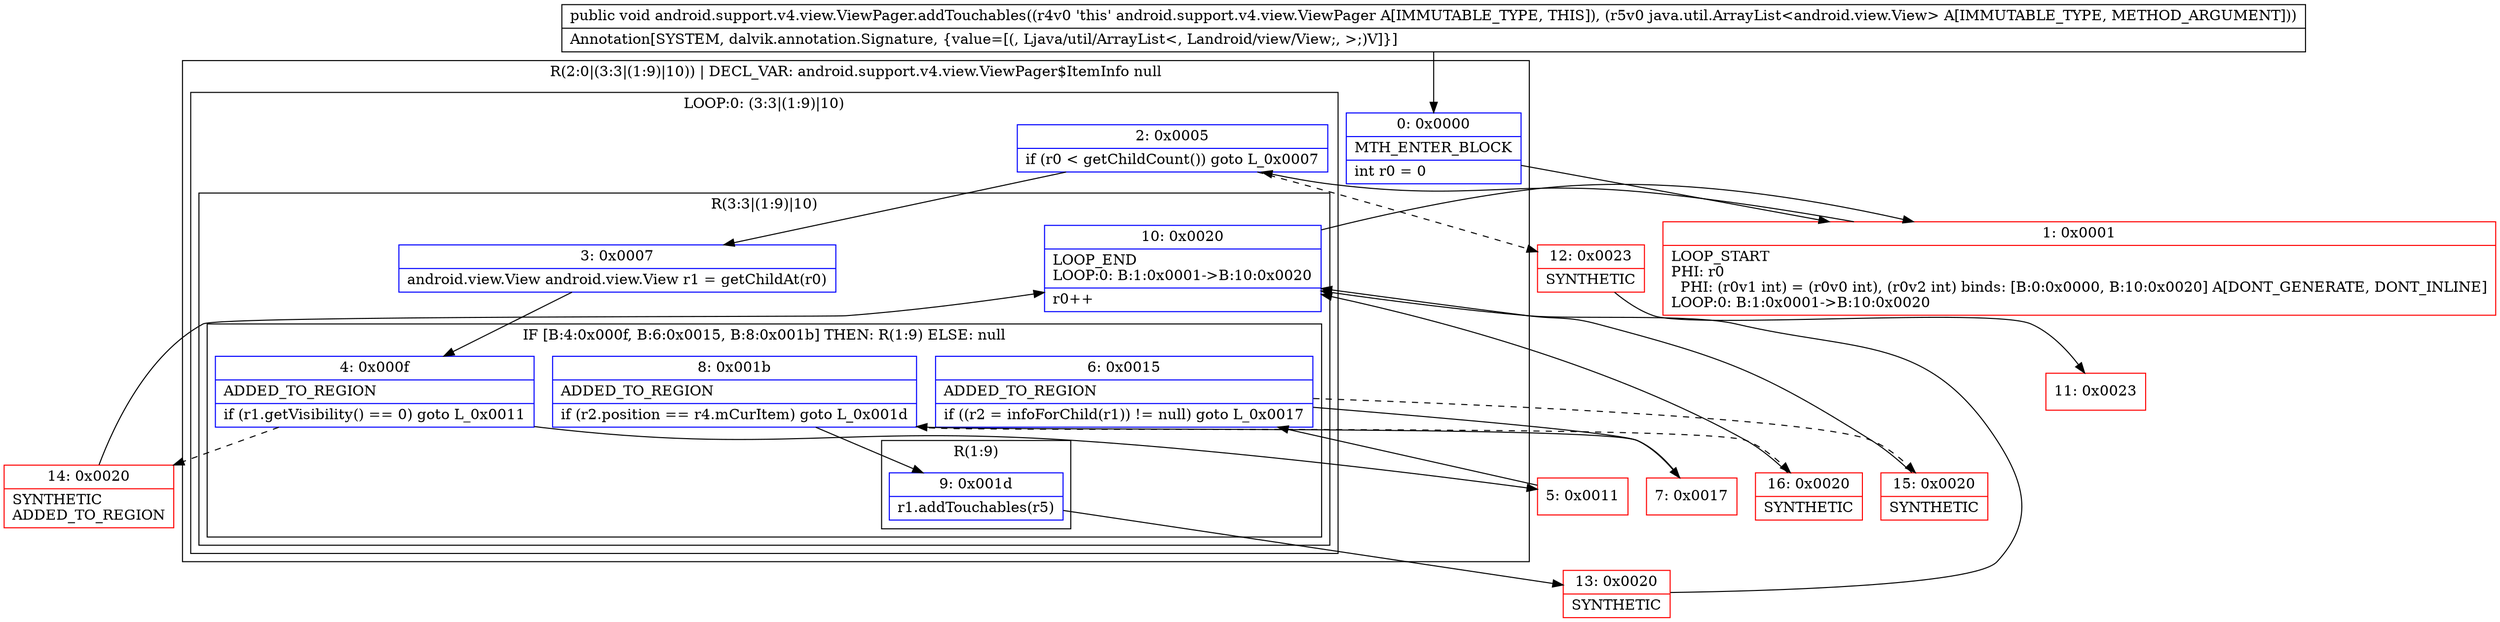 digraph "CFG forandroid.support.v4.view.ViewPager.addTouchables(Ljava\/util\/ArrayList;)V" {
subgraph cluster_Region_1641030896 {
label = "R(2:0|(3:3|(1:9)|10)) | DECL_VAR: android.support.v4.view.ViewPager$ItemInfo null\l";
node [shape=record,color=blue];
Node_0 [shape=record,label="{0\:\ 0x0000|MTH_ENTER_BLOCK\l|int r0 = 0\l}"];
subgraph cluster_LoopRegion_1259631758 {
label = "LOOP:0: (3:3|(1:9)|10)";
node [shape=record,color=blue];
Node_2 [shape=record,label="{2\:\ 0x0005|if (r0 \< getChildCount()) goto L_0x0007\l}"];
subgraph cluster_Region_1477295055 {
label = "R(3:3|(1:9)|10)";
node [shape=record,color=blue];
Node_3 [shape=record,label="{3\:\ 0x0007|android.view.View android.view.View r1 = getChildAt(r0)\l}"];
subgraph cluster_IfRegion_1200423396 {
label = "IF [B:4:0x000f, B:6:0x0015, B:8:0x001b] THEN: R(1:9) ELSE: null";
node [shape=record,color=blue];
Node_4 [shape=record,label="{4\:\ 0x000f|ADDED_TO_REGION\l|if (r1.getVisibility() == 0) goto L_0x0011\l}"];
Node_6 [shape=record,label="{6\:\ 0x0015|ADDED_TO_REGION\l|if ((r2 = infoForChild(r1)) != null) goto L_0x0017\l}"];
Node_8 [shape=record,label="{8\:\ 0x001b|ADDED_TO_REGION\l|if (r2.position == r4.mCurItem) goto L_0x001d\l}"];
subgraph cluster_Region_656034369 {
label = "R(1:9)";
node [shape=record,color=blue];
Node_9 [shape=record,label="{9\:\ 0x001d|r1.addTouchables(r5)\l}"];
}
}
Node_10 [shape=record,label="{10\:\ 0x0020|LOOP_END\lLOOP:0: B:1:0x0001\-\>B:10:0x0020\l|r0++\l}"];
}
}
}
Node_1 [shape=record,color=red,label="{1\:\ 0x0001|LOOP_START\lPHI: r0 \l  PHI: (r0v1 int) = (r0v0 int), (r0v2 int) binds: [B:0:0x0000, B:10:0x0020] A[DONT_GENERATE, DONT_INLINE]\lLOOP:0: B:1:0x0001\-\>B:10:0x0020\l}"];
Node_5 [shape=record,color=red,label="{5\:\ 0x0011}"];
Node_7 [shape=record,color=red,label="{7\:\ 0x0017}"];
Node_11 [shape=record,color=red,label="{11\:\ 0x0023}"];
Node_12 [shape=record,color=red,label="{12\:\ 0x0023|SYNTHETIC\l}"];
Node_13 [shape=record,color=red,label="{13\:\ 0x0020|SYNTHETIC\l}"];
Node_14 [shape=record,color=red,label="{14\:\ 0x0020|SYNTHETIC\lADDED_TO_REGION\l}"];
Node_15 [shape=record,color=red,label="{15\:\ 0x0020|SYNTHETIC\l}"];
Node_16 [shape=record,color=red,label="{16\:\ 0x0020|SYNTHETIC\l}"];
MethodNode[shape=record,label="{public void android.support.v4.view.ViewPager.addTouchables((r4v0 'this' android.support.v4.view.ViewPager A[IMMUTABLE_TYPE, THIS]), (r5v0 java.util.ArrayList\<android.view.View\> A[IMMUTABLE_TYPE, METHOD_ARGUMENT]))  | Annotation[SYSTEM, dalvik.annotation.Signature, \{value=[(, Ljava\/util\/ArrayList\<, Landroid\/view\/View;, \>;)V]\}]\l}"];
MethodNode -> Node_0;
Node_0 -> Node_1;
Node_2 -> Node_3;
Node_2 -> Node_12[style=dashed];
Node_3 -> Node_4;
Node_4 -> Node_5;
Node_4 -> Node_14[style=dashed];
Node_6 -> Node_7;
Node_6 -> Node_15[style=dashed];
Node_8 -> Node_9;
Node_8 -> Node_16[style=dashed];
Node_9 -> Node_13;
Node_10 -> Node_1;
Node_1 -> Node_2;
Node_5 -> Node_6;
Node_7 -> Node_8;
Node_12 -> Node_11;
Node_13 -> Node_10;
Node_14 -> Node_10;
Node_15 -> Node_10;
Node_16 -> Node_10;
}

